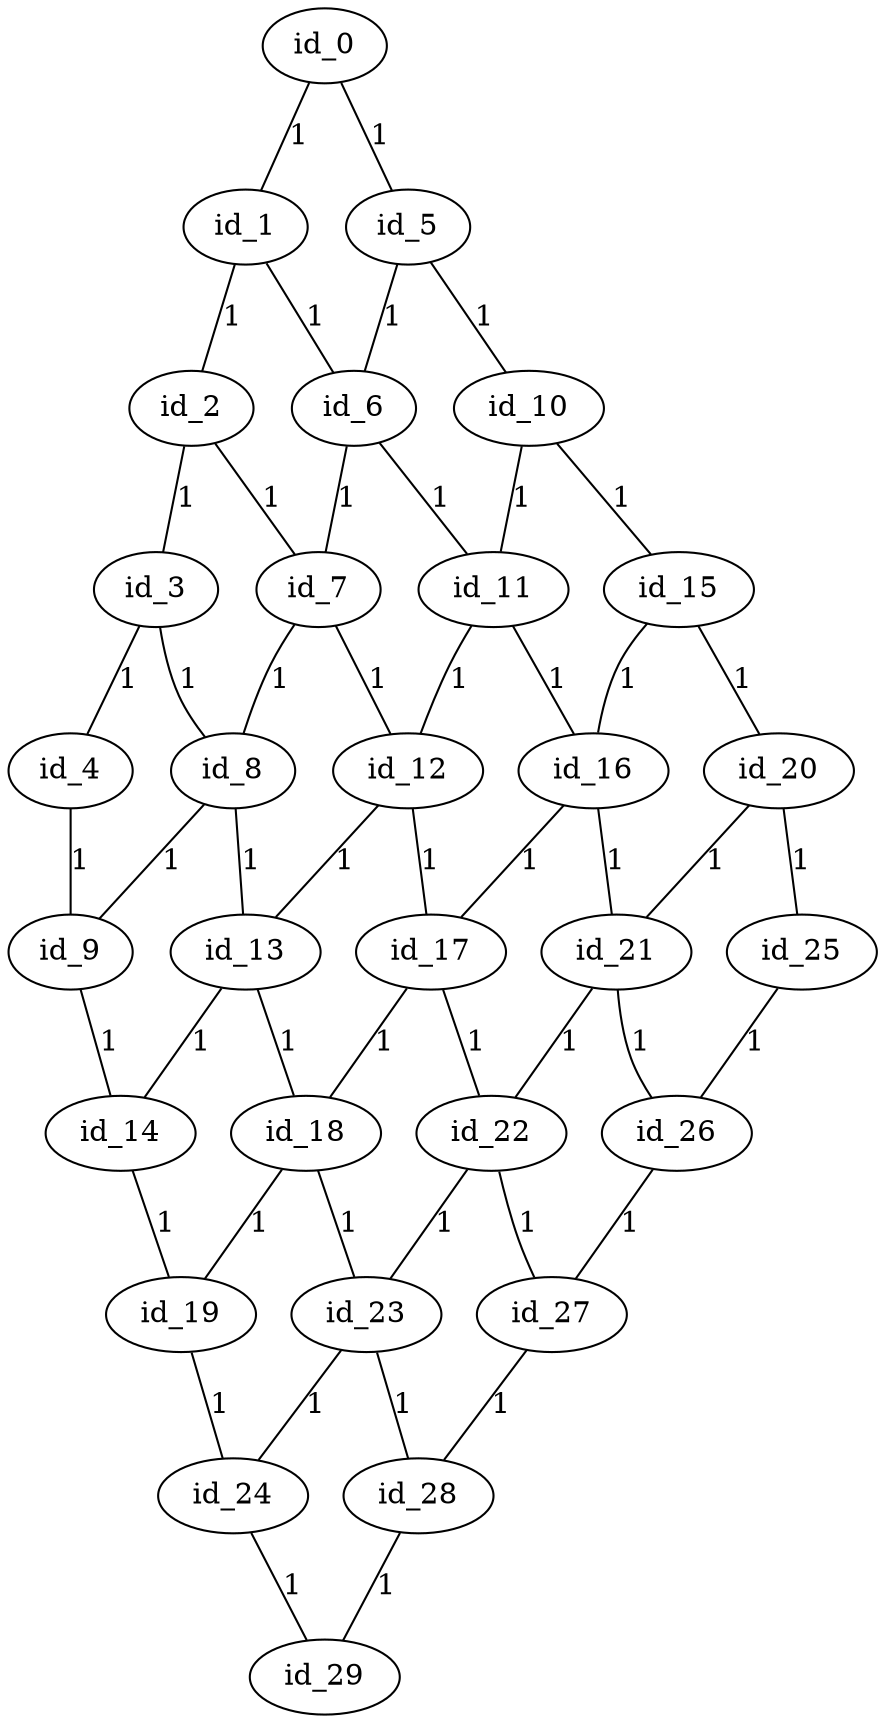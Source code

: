 graph GR{
id_0;
id_1;
id_2;
id_3;
id_4;
id_5;
id_6;
id_7;
id_8;
id_9;
id_10;
id_11;
id_12;
id_13;
id_14;
id_15;
id_16;
id_17;
id_18;
id_19;
id_20;
id_21;
id_22;
id_23;
id_24;
id_25;
id_26;
id_27;
id_28;
id_29;
id_0--id_1[label=1];
id_1--id_2[label=1];
id_2--id_3[label=1];
id_3--id_4[label=1];
id_5--id_6[label=1];
id_6--id_7[label=1];
id_7--id_8[label=1];
id_8--id_9[label=1];
id_10--id_11[label=1];
id_11--id_12[label=1];
id_12--id_13[label=1];
id_13--id_14[label=1];
id_15--id_16[label=1];
id_16--id_17[label=1];
id_17--id_18[label=1];
id_18--id_19[label=1];
id_20--id_21[label=1];
id_21--id_22[label=1];
id_22--id_23[label=1];
id_23--id_24[label=1];
id_25--id_26[label=1];
id_26--id_27[label=1];
id_27--id_28[label=1];
id_28--id_29[label=1];
id_0--id_5[label=1];
id_1--id_6[label=1];
id_2--id_7[label=1];
id_3--id_8[label=1];
id_4--id_9[label=1];
id_5--id_10[label=1];
id_6--id_11[label=1];
id_7--id_12[label=1];
id_8--id_13[label=1];
id_9--id_14[label=1];
id_10--id_15[label=1];
id_11--id_16[label=1];
id_12--id_17[label=1];
id_13--id_18[label=1];
id_14--id_19[label=1];
id_15--id_20[label=1];
id_16--id_21[label=1];
id_17--id_22[label=1];
id_18--id_23[label=1];
id_19--id_24[label=1];
id_20--id_25[label=1];
id_21--id_26[label=1];
id_22--id_27[label=1];
id_23--id_28[label=1];
id_24--id_29[label=1];
}
